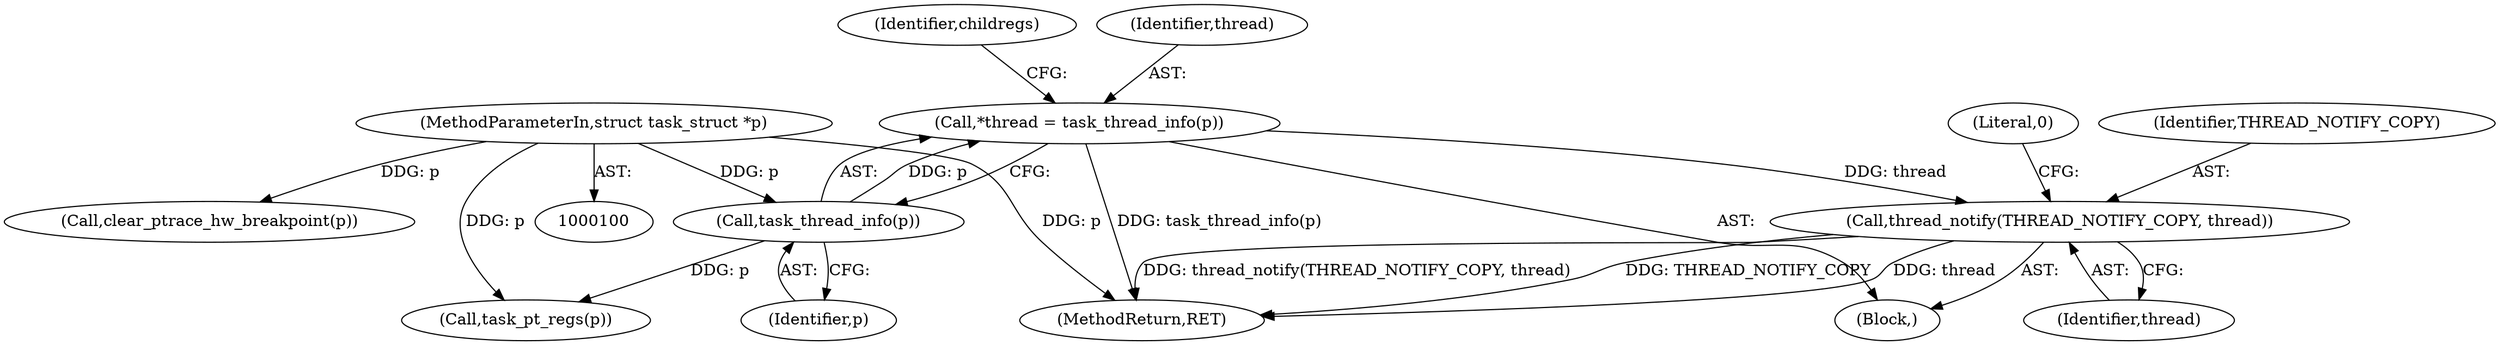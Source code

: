 digraph "0_linux_a4780adeefd042482f624f5e0d577bf9cdcbb760@API" {
"1000216" [label="(Call,thread_notify(THREAD_NOTIFY_COPY, thread))"];
"1000107" [label="(Call,*thread = task_thread_info(p))"];
"1000109" [label="(Call,task_thread_info(p))"];
"1000104" [label="(MethodParameterIn,struct task_struct *p)"];
"1000221" [label="(MethodReturn,RET)"];
"1000110" [label="(Identifier,p)"];
"1000114" [label="(Call,task_pt_regs(p))"];
"1000218" [label="(Identifier,thread)"];
"1000113" [label="(Identifier,childregs)"];
"1000104" [label="(MethodParameterIn,struct task_struct *p)"];
"1000107" [label="(Call,*thread = task_thread_info(p))"];
"1000109" [label="(Call,task_thread_info(p))"];
"1000108" [label="(Identifier,thread)"];
"1000217" [label="(Identifier,THREAD_NOTIFY_COPY)"];
"1000105" [label="(Block,)"];
"1000220" [label="(Literal,0)"];
"1000194" [label="(Call,clear_ptrace_hw_breakpoint(p))"];
"1000216" [label="(Call,thread_notify(THREAD_NOTIFY_COPY, thread))"];
"1000216" -> "1000105"  [label="AST: "];
"1000216" -> "1000218"  [label="CFG: "];
"1000217" -> "1000216"  [label="AST: "];
"1000218" -> "1000216"  [label="AST: "];
"1000220" -> "1000216"  [label="CFG: "];
"1000216" -> "1000221"  [label="DDG: thread_notify(THREAD_NOTIFY_COPY, thread)"];
"1000216" -> "1000221"  [label="DDG: THREAD_NOTIFY_COPY"];
"1000216" -> "1000221"  [label="DDG: thread"];
"1000107" -> "1000216"  [label="DDG: thread"];
"1000107" -> "1000105"  [label="AST: "];
"1000107" -> "1000109"  [label="CFG: "];
"1000108" -> "1000107"  [label="AST: "];
"1000109" -> "1000107"  [label="AST: "];
"1000113" -> "1000107"  [label="CFG: "];
"1000107" -> "1000221"  [label="DDG: task_thread_info(p)"];
"1000109" -> "1000107"  [label="DDG: p"];
"1000109" -> "1000110"  [label="CFG: "];
"1000110" -> "1000109"  [label="AST: "];
"1000104" -> "1000109"  [label="DDG: p"];
"1000109" -> "1000114"  [label="DDG: p"];
"1000104" -> "1000100"  [label="AST: "];
"1000104" -> "1000221"  [label="DDG: p"];
"1000104" -> "1000114"  [label="DDG: p"];
"1000104" -> "1000194"  [label="DDG: p"];
}
